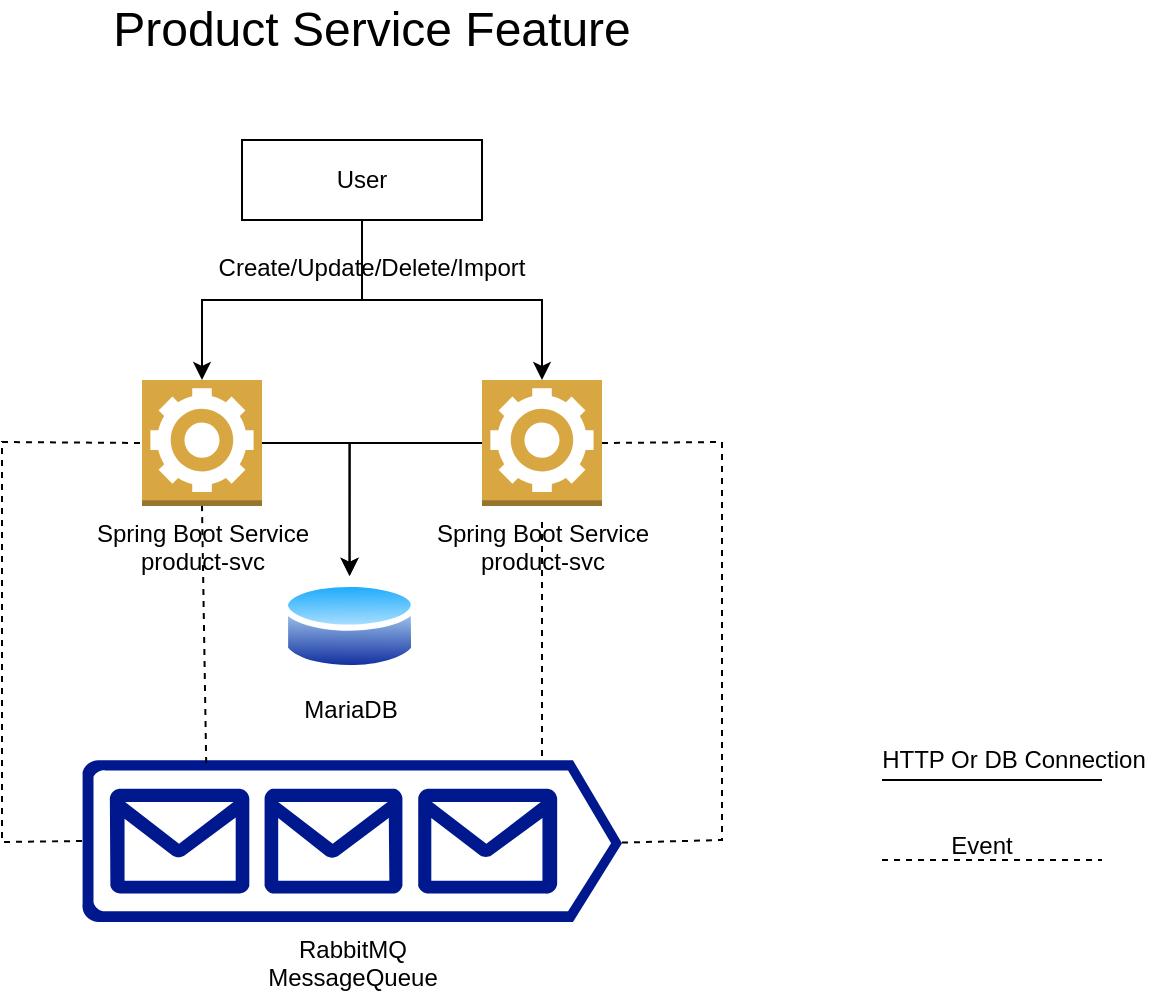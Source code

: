 <mxfile version="20.0.1" type="github">
  <diagram id="_Jo1EagkR1ysPshduxvj" name="Page-1">
    <mxGraphModel dx="1080" dy="1539" grid="1" gridSize="10" guides="1" tooltips="1" connect="1" arrows="1" fold="1" page="1" pageScale="1" pageWidth="850" pageHeight="1100" math="0" shadow="0">
      <root>
        <mxCell id="0" />
        <mxCell id="1" parent="0" />
        <mxCell id="QKKFWAemzTwpfk6mPH4X-3" style="edgeStyle=orthogonalEdgeStyle;rounded=0;orthogonalLoop=1;jettySize=auto;html=1;entryX=0.5;entryY=0;entryDx=0;entryDy=0;entryPerimeter=0;" edge="1" parent="1" source="QKKFWAemzTwpfk6mPH4X-1" target="QKKFWAemzTwpfk6mPH4X-2">
          <mxGeometry relative="1" as="geometry" />
        </mxCell>
        <mxCell id="QKKFWAemzTwpfk6mPH4X-12" style="edgeStyle=orthogonalEdgeStyle;rounded=0;orthogonalLoop=1;jettySize=auto;html=1;" edge="1" parent="1" source="QKKFWAemzTwpfk6mPH4X-1" target="QKKFWAemzTwpfk6mPH4X-10">
          <mxGeometry relative="1" as="geometry" />
        </mxCell>
        <mxCell id="QKKFWAemzTwpfk6mPH4X-1" value="User" style="rounded=0;whiteSpace=wrap;html=1;" vertex="1" parent="1">
          <mxGeometry x="360" y="40" width="120" height="40" as="geometry" />
        </mxCell>
        <mxCell id="QKKFWAemzTwpfk6mPH4X-20" style="edgeStyle=orthogonalEdgeStyle;rounded=0;orthogonalLoop=1;jettySize=auto;html=1;entryX=0.5;entryY=0;entryDx=0;entryDy=0;" edge="1" parent="1" source="QKKFWAemzTwpfk6mPH4X-2" target="QKKFWAemzTwpfk6mPH4X-18">
          <mxGeometry relative="1" as="geometry" />
        </mxCell>
        <mxCell id="QKKFWAemzTwpfk6mPH4X-2" value="Spring Boot Service&lt;br&gt;product-svc" style="outlineConnect=0;dashed=0;verticalLabelPosition=bottom;verticalAlign=top;align=center;html=1;shape=mxgraph.aws3.worker;fillColor=#D9A741;gradientColor=none;" vertex="1" parent="1">
          <mxGeometry x="310" y="160" width="60" height="63" as="geometry" />
        </mxCell>
        <mxCell id="QKKFWAemzTwpfk6mPH4X-4" value="Create/Update/Delete/Import" style="text;html=1;strokeColor=none;fillColor=none;align=center;verticalAlign=middle;whiteSpace=wrap;rounded=0;" vertex="1" parent="1">
          <mxGeometry x="335" y="89" width="180" height="30" as="geometry" />
        </mxCell>
        <mxCell id="QKKFWAemzTwpfk6mPH4X-6" value="RabbitMQ&lt;br&gt;MessageQueue" style="sketch=0;aspect=fixed;pointerEvents=1;shadow=0;dashed=0;html=1;strokeColor=none;labelPosition=center;verticalLabelPosition=bottom;verticalAlign=top;align=center;fillColor=#00188D;shape=mxgraph.azure.queue_generic" vertex="1" parent="1">
          <mxGeometry x="280" y="350" width="270" height="81" as="geometry" />
        </mxCell>
        <mxCell id="QKKFWAemzTwpfk6mPH4X-8" value="" style="endArrow=none;dashed=1;html=1;rounded=0;entryX=0.5;entryY=1;entryDx=0;entryDy=0;entryPerimeter=0;exitX=0.23;exitY=0.019;exitDx=0;exitDy=0;exitPerimeter=0;" edge="1" parent="1" source="QKKFWAemzTwpfk6mPH4X-6" target="QKKFWAemzTwpfk6mPH4X-2">
          <mxGeometry width="50" height="50" relative="1" as="geometry">
            <mxPoint x="430" y="420" as="sourcePoint" />
            <mxPoint x="480" y="370" as="targetPoint" />
          </mxGeometry>
        </mxCell>
        <mxCell id="QKKFWAemzTwpfk6mPH4X-21" style="edgeStyle=orthogonalEdgeStyle;rounded=0;orthogonalLoop=1;jettySize=auto;html=1;" edge="1" parent="1" source="QKKFWAemzTwpfk6mPH4X-10" target="QKKFWAemzTwpfk6mPH4X-18">
          <mxGeometry relative="1" as="geometry" />
        </mxCell>
        <mxCell id="QKKFWAemzTwpfk6mPH4X-10" value="Spring Boot Service&lt;br&gt;product-svc" style="outlineConnect=0;dashed=0;verticalLabelPosition=bottom;verticalAlign=top;align=center;html=1;shape=mxgraph.aws3.worker;fillColor=#D9A741;gradientColor=none;" vertex="1" parent="1">
          <mxGeometry x="480" y="160" width="60" height="63" as="geometry" />
        </mxCell>
        <mxCell id="QKKFWAemzTwpfk6mPH4X-13" value="" style="endArrow=none;dashed=1;html=1;rounded=0;entryX=0.5;entryY=1;entryDx=0;entryDy=0;entryPerimeter=0;" edge="1" parent="1">
          <mxGeometry width="50" height="50" relative="1" as="geometry">
            <mxPoint x="510" y="348" as="sourcePoint" />
            <mxPoint x="510" y="231" as="targetPoint" />
          </mxGeometry>
        </mxCell>
        <mxCell id="QKKFWAemzTwpfk6mPH4X-15" value="" style="endArrow=none;dashed=1;html=1;rounded=0;exitX=0;exitY=0.5;exitDx=0;exitDy=0;exitPerimeter=0;entryX=0;entryY=0.5;entryDx=0;entryDy=0;entryPerimeter=0;" edge="1" parent="1" source="QKKFWAemzTwpfk6mPH4X-6" target="QKKFWAemzTwpfk6mPH4X-2">
          <mxGeometry width="50" height="50" relative="1" as="geometry">
            <mxPoint x="430" y="260" as="sourcePoint" />
            <mxPoint x="480" y="210" as="targetPoint" />
            <Array as="points">
              <mxPoint x="240" y="391" />
              <mxPoint x="240" y="191" />
            </Array>
          </mxGeometry>
        </mxCell>
        <mxCell id="QKKFWAemzTwpfk6mPH4X-17" value="" style="endArrow=none;dashed=1;html=1;rounded=0;exitX=1;exitY=0.51;exitDx=0;exitDy=0;exitPerimeter=0;entryX=1;entryY=0.5;entryDx=0;entryDy=0;entryPerimeter=0;" edge="1" parent="1" source="QKKFWAemzTwpfk6mPH4X-6" target="QKKFWAemzTwpfk6mPH4X-10">
          <mxGeometry width="50" height="50" relative="1" as="geometry">
            <mxPoint x="430" y="340" as="sourcePoint" />
            <mxPoint x="680" y="370" as="targetPoint" />
            <Array as="points">
              <mxPoint x="600" y="390" />
              <mxPoint x="600" y="191" />
            </Array>
          </mxGeometry>
        </mxCell>
        <mxCell id="QKKFWAemzTwpfk6mPH4X-18" value="MariaDB&lt;br&gt;" style="aspect=fixed;perimeter=ellipsePerimeter;html=1;align=center;shadow=0;dashed=0;spacingTop=3;image;image=img/lib/active_directory/database.svg;" vertex="1" parent="1">
          <mxGeometry x="380" y="258" width="67.57" height="50" as="geometry" />
        </mxCell>
        <mxCell id="QKKFWAemzTwpfk6mPH4X-22" value="&lt;font style=&quot;font-size: 24px;&quot;&gt;Product Service Feature&lt;/font&gt;" style="text;html=1;strokeColor=none;fillColor=none;align=center;verticalAlign=middle;whiteSpace=wrap;rounded=0;" vertex="1" parent="1">
          <mxGeometry x="245" y="-30" width="360" height="30" as="geometry" />
        </mxCell>
        <mxCell id="QKKFWAemzTwpfk6mPH4X-23" value="" style="endArrow=none;dashed=1;html=1;rounded=0;fontSize=24;" edge="1" parent="1">
          <mxGeometry width="50" height="50" relative="1" as="geometry">
            <mxPoint x="680" y="400" as="sourcePoint" />
            <mxPoint x="790" y="400" as="targetPoint" />
          </mxGeometry>
        </mxCell>
        <mxCell id="QKKFWAemzTwpfk6mPH4X-24" value="&lt;font style=&quot;font-size: 12px;&quot;&gt;Event&lt;/font&gt;" style="text;html=1;strokeColor=none;fillColor=none;align=center;verticalAlign=middle;whiteSpace=wrap;rounded=0;fontSize=24;" vertex="1" parent="1">
          <mxGeometry x="685" y="374" width="90" height="30" as="geometry" />
        </mxCell>
        <mxCell id="QKKFWAemzTwpfk6mPH4X-25" value="" style="endArrow=none;html=1;rounded=0;fontSize=12;" edge="1" parent="1">
          <mxGeometry width="50" height="50" relative="1" as="geometry">
            <mxPoint x="680" y="360" as="sourcePoint" />
            <mxPoint x="790" y="360" as="targetPoint" />
          </mxGeometry>
        </mxCell>
        <mxCell id="QKKFWAemzTwpfk6mPH4X-26" value="HTTP Or DB Connection" style="text;html=1;strokeColor=none;fillColor=none;align=center;verticalAlign=middle;whiteSpace=wrap;rounded=0;fontSize=12;" vertex="1" parent="1">
          <mxGeometry x="676" y="335" width="140" height="30" as="geometry" />
        </mxCell>
      </root>
    </mxGraphModel>
  </diagram>
</mxfile>
